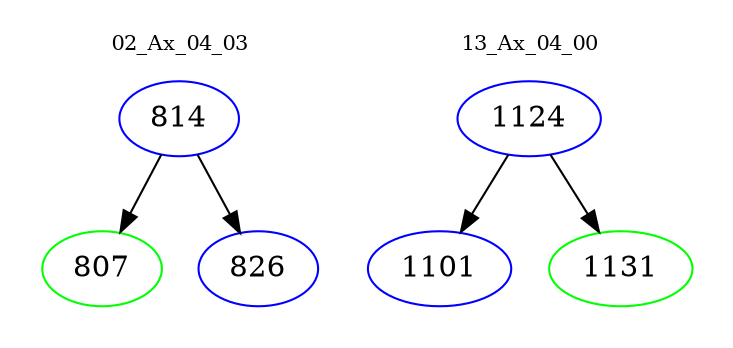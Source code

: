 digraph{
subgraph cluster_0 {
color = white
label = "02_Ax_04_03";
fontsize=10;
T0_814 [label="814", color="blue"]
T0_814 -> T0_807 [color="black"]
T0_807 [label="807", color="green"]
T0_814 -> T0_826 [color="black"]
T0_826 [label="826", color="blue"]
}
subgraph cluster_1 {
color = white
label = "13_Ax_04_00";
fontsize=10;
T1_1124 [label="1124", color="blue"]
T1_1124 -> T1_1101 [color="black"]
T1_1101 [label="1101", color="blue"]
T1_1124 -> T1_1131 [color="black"]
T1_1131 [label="1131", color="green"]
}
}
